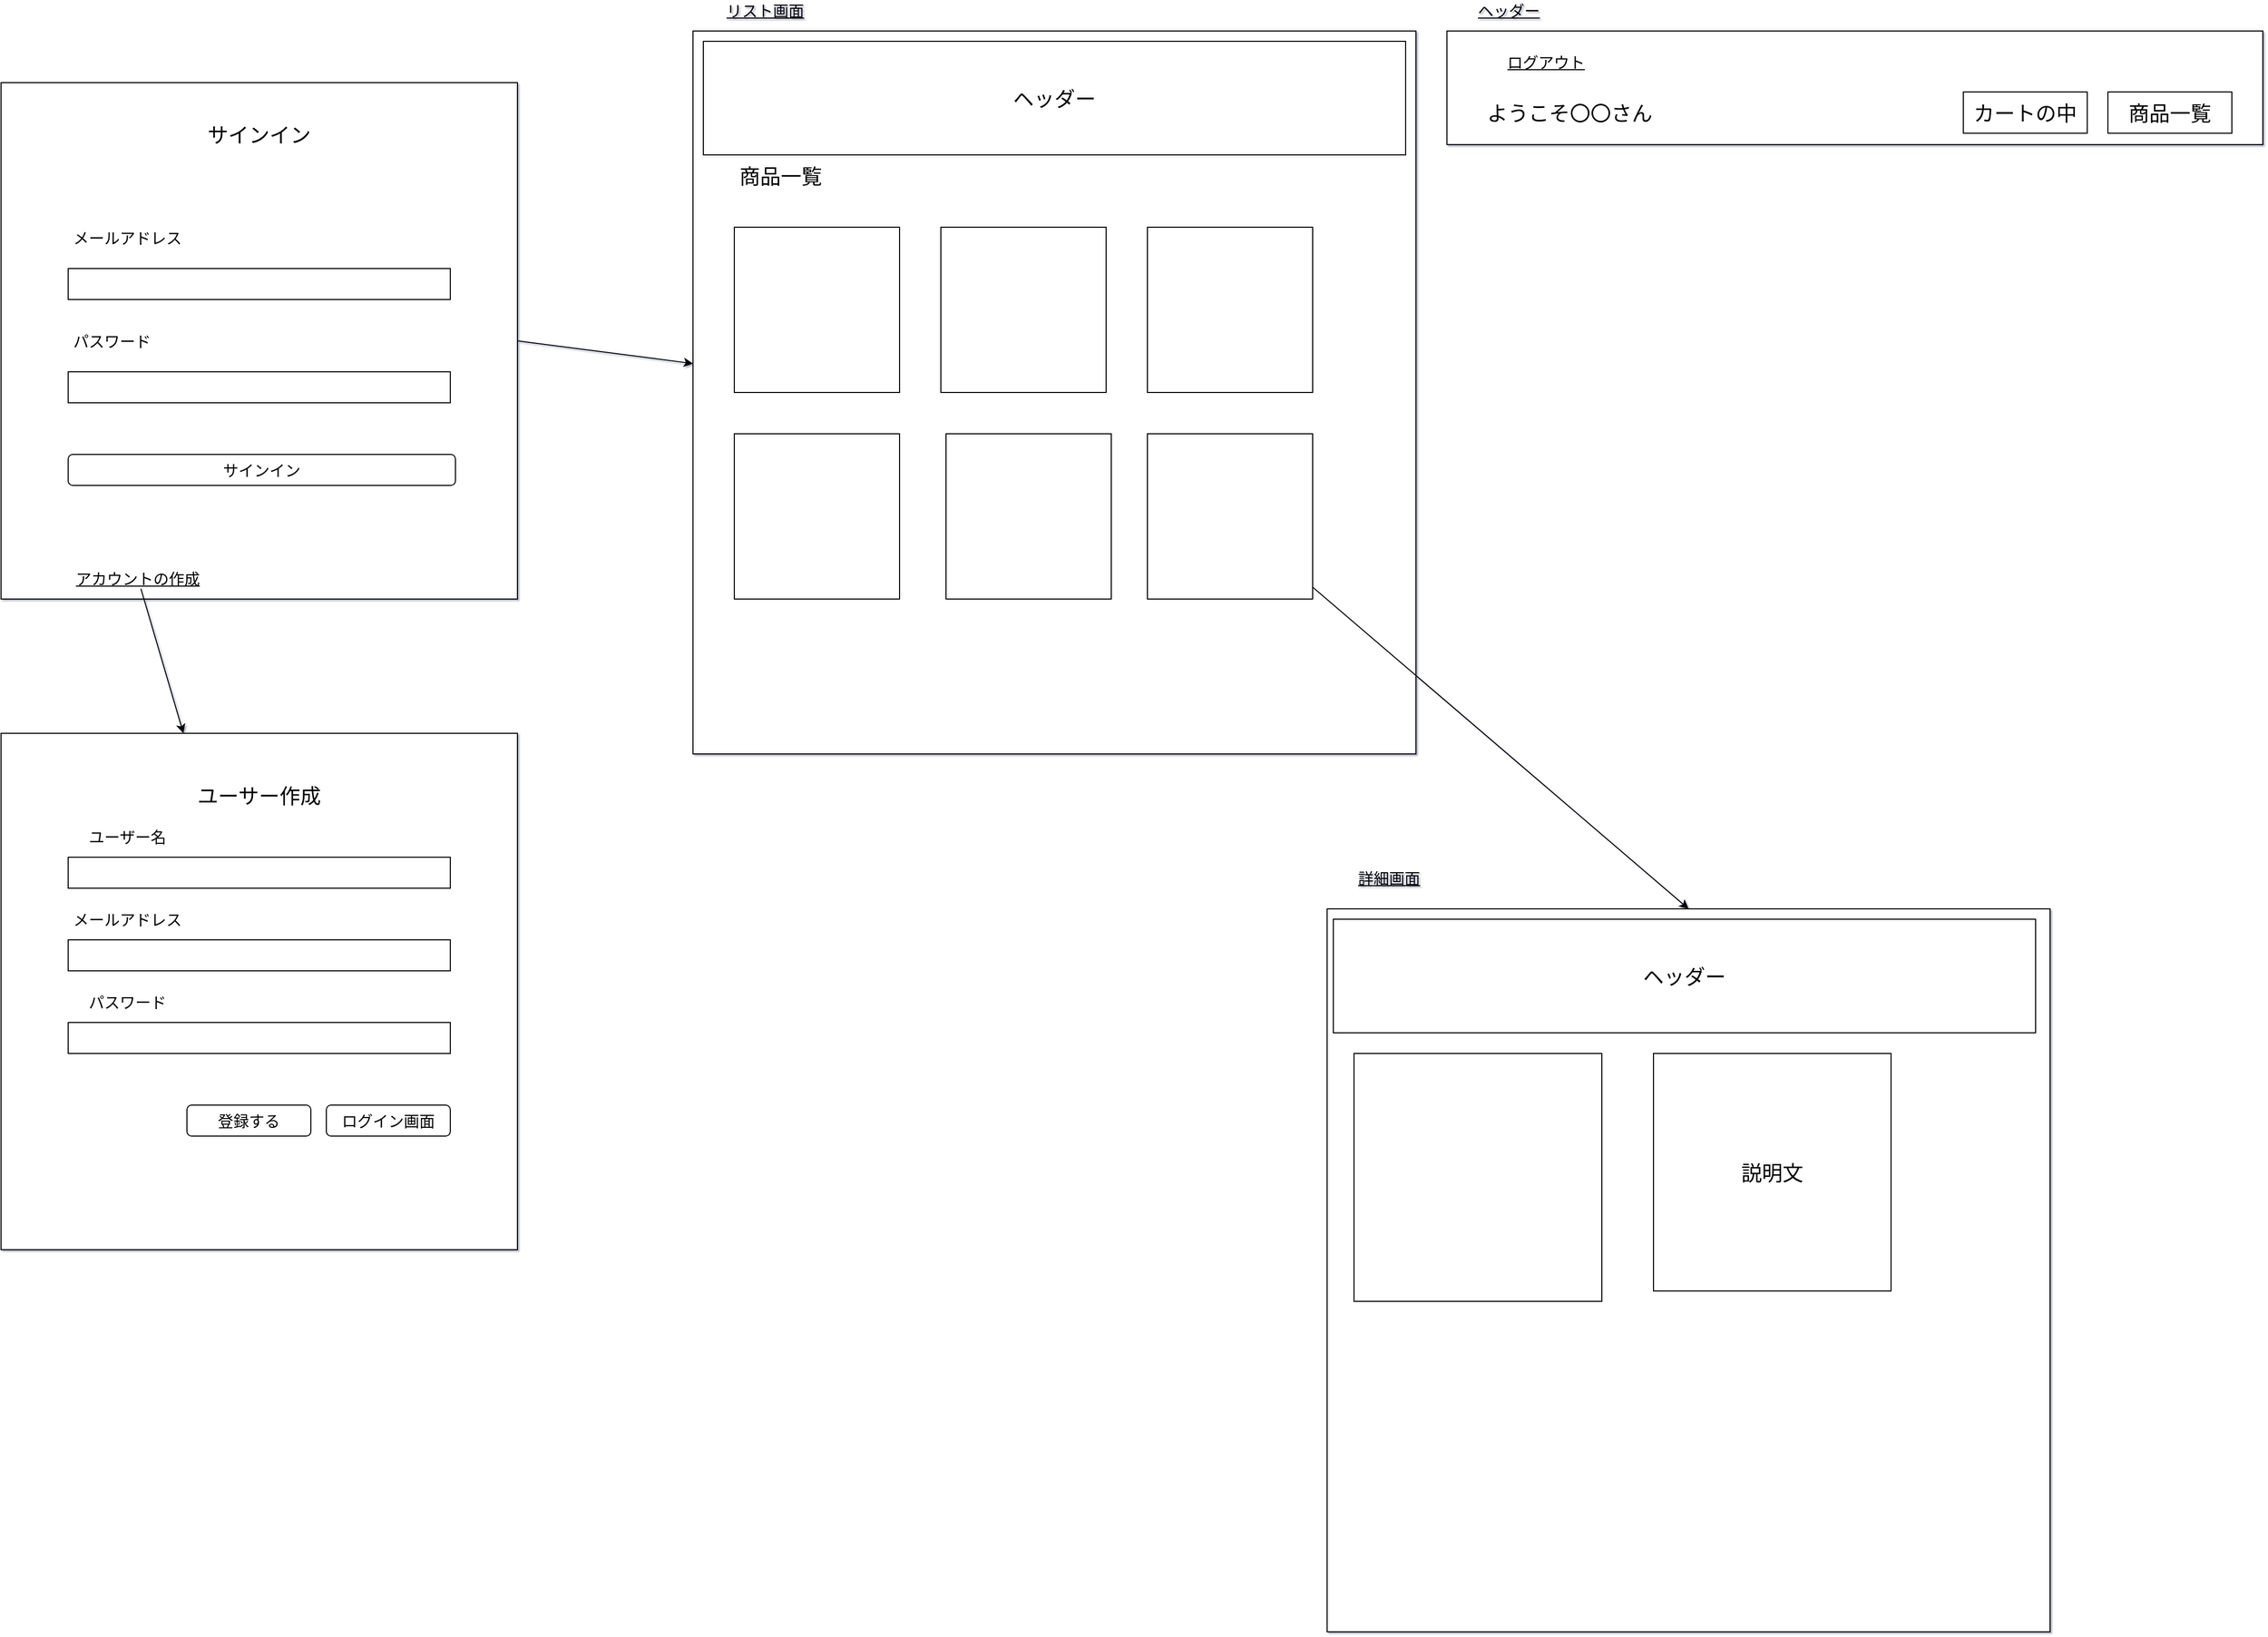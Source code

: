 <mxfile>
    <diagram id="0TR83F8rX_OxBh3qzH_I" name="ログイン画面と一覧画面">
        <mxGraphModel dx="1027" dy="757" grid="1" gridSize="10" guides="1" tooltips="1" connect="1" arrows="1" fold="1" page="1" pageScale="1" pageWidth="1169" pageHeight="827" math="0" shadow="1">
            <root>
                <mxCell id="0"/>
                <mxCell id="1" parent="0"/>
                <mxCell id="2" value="" style="whiteSpace=wrap;html=1;aspect=fixed;" parent="1" vertex="1">
                    <mxGeometry x="120" y="80" width="500" height="500" as="geometry"/>
                </mxCell>
                <mxCell id="5" value="サインイン" style="text;html=1;strokeColor=none;fillColor=none;align=center;verticalAlign=middle;whiteSpace=wrap;rounded=0;fontSize=20;" parent="1" vertex="1">
                    <mxGeometry x="280" y="120" width="180" height="20" as="geometry"/>
                </mxCell>
                <mxCell id="6" value="" style="rounded=0;whiteSpace=wrap;html=1;fontSize=20;" parent="1" vertex="1">
                    <mxGeometry x="185" y="260" width="370" height="30" as="geometry"/>
                </mxCell>
                <mxCell id="8" value="メールアドレス" style="text;html=1;strokeColor=none;fillColor=none;align=center;verticalAlign=middle;whiteSpace=wrap;rounded=0;fontSize=15;labelPosition=center;verticalLabelPosition=middle;" parent="1" vertex="1">
                    <mxGeometry x="185" y="220" width="115" height="20" as="geometry"/>
                </mxCell>
                <mxCell id="9" value="" style="rounded=0;whiteSpace=wrap;html=1;fontSize=20;" parent="1" vertex="1">
                    <mxGeometry x="185" y="360" width="370" height="30" as="geometry"/>
                </mxCell>
                <mxCell id="10" value="パスワード" style="text;html=1;strokeColor=none;fillColor=none;align=center;verticalAlign=middle;whiteSpace=wrap;rounded=0;fontSize=15;labelPosition=center;verticalLabelPosition=middle;" parent="1" vertex="1">
                    <mxGeometry x="185" y="320" width="85" height="20" as="geometry"/>
                </mxCell>
                <mxCell id="11" value="サインイン" style="rounded=1;whiteSpace=wrap;html=1;fontSize=15;" parent="1" vertex="1">
                    <mxGeometry x="185" y="440" width="375" height="30" as="geometry"/>
                </mxCell>
                <mxCell id="12" value="アカウントの作成" style="text;html=1;strokeColor=none;fillColor=none;align=center;verticalAlign=middle;whiteSpace=wrap;rounded=0;fontSize=15;fontStyle=4" parent="1" vertex="1">
                    <mxGeometry x="185" y="550" width="135" height="20" as="geometry"/>
                </mxCell>
                <mxCell id="13" value="" style="whiteSpace=wrap;html=1;aspect=fixed;fontSize=15;" parent="1" vertex="1">
                    <mxGeometry x="790" y="30" width="700" height="700" as="geometry"/>
                </mxCell>
                <mxCell id="14" value="商品一覧" style="text;html=1;strokeColor=none;fillColor=none;align=center;verticalAlign=middle;whiteSpace=wrap;rounded=0;fontSize=20;" parent="1" vertex="1">
                    <mxGeometry x="830" y="160" width="90" height="20" as="geometry"/>
                </mxCell>
                <mxCell id="16" value="" style="whiteSpace=wrap;html=1;aspect=fixed;fontSize=20;" parent="1" vertex="1">
                    <mxGeometry x="830" y="220" width="160" height="160" as="geometry"/>
                </mxCell>
                <mxCell id="17" value="" style="whiteSpace=wrap;html=1;aspect=fixed;fontSize=20;" parent="1" vertex="1">
                    <mxGeometry x="1030" y="220" width="160" height="160" as="geometry"/>
                </mxCell>
                <mxCell id="18" value="" style="whiteSpace=wrap;html=1;aspect=fixed;fontSize=20;" parent="1" vertex="1">
                    <mxGeometry x="1230" y="220" width="160" height="160" as="geometry"/>
                </mxCell>
                <mxCell id="19" value="" style="whiteSpace=wrap;html=1;aspect=fixed;fontSize=20;" parent="1" vertex="1">
                    <mxGeometry x="830" y="420" width="160" height="160" as="geometry"/>
                </mxCell>
                <mxCell id="20" value="" style="whiteSpace=wrap;html=1;aspect=fixed;fontSize=20;" parent="1" vertex="1">
                    <mxGeometry x="1035" y="420" width="160" height="160" as="geometry"/>
                </mxCell>
                <mxCell id="21" value="" style="whiteSpace=wrap;html=1;aspect=fixed;fontSize=20;" parent="1" vertex="1">
                    <mxGeometry x="1230" y="420" width="160" height="160" as="geometry"/>
                </mxCell>
                <mxCell id="28" value="" style="endArrow=classic;html=1;fontSize=15;exitX=1;exitY=0.5;exitDx=0;exitDy=0;entryX=0;entryY=0.46;entryDx=0;entryDy=0;entryPerimeter=0;" parent="1" source="2" target="13" edge="1">
                    <mxGeometry width="50" height="50" relative="1" as="geometry">
                        <mxPoint x="970" y="450" as="sourcePoint"/>
                        <mxPoint x="1020" y="400" as="targetPoint"/>
                    </mxGeometry>
                </mxCell>
                <mxCell id="29" value="" style="whiteSpace=wrap;html=1;aspect=fixed;fontSize=15;" parent="1" vertex="1">
                    <mxGeometry x="1404" y="880" width="700" height="700" as="geometry"/>
                </mxCell>
                <mxCell id="31" value="" style="endArrow=classic;html=1;fontSize=15;entryX=0.5;entryY=0;entryDx=0;entryDy=0;" parent="1" source="21" target="29" edge="1">
                    <mxGeometry width="50" height="50" relative="1" as="geometry">
                        <mxPoint x="1160" y="1050" as="sourcePoint"/>
                        <mxPoint x="1330" y="1072.0" as="targetPoint"/>
                    </mxGeometry>
                </mxCell>
                <mxCell id="32" value="" style="whiteSpace=wrap;html=1;aspect=fixed;fontSize=20;" parent="1" vertex="1">
                    <mxGeometry x="1430" y="1020" width="240" height="240" as="geometry"/>
                </mxCell>
                <mxCell id="35" value="" style="rounded=0;whiteSpace=wrap;html=1;fontSize=20;" parent="1" vertex="1">
                    <mxGeometry x="1520" y="30" width="790" height="110" as="geometry"/>
                </mxCell>
                <mxCell id="36" value="ようこそ〇〇さん" style="text;html=1;strokeColor=none;fillColor=none;align=center;verticalAlign=middle;whiteSpace=wrap;rounded=0;fontSize=20;" parent="1" vertex="1">
                    <mxGeometry x="1524" y="99" width="230" height="20" as="geometry"/>
                </mxCell>
                <mxCell id="37" value="カートの中" style="rounded=0;whiteSpace=wrap;html=1;fontSize=20;" parent="1" vertex="1">
                    <mxGeometry x="2020" y="89" width="120" height="40" as="geometry"/>
                </mxCell>
                <mxCell id="38" value="商品一覧" style="rounded=0;whiteSpace=wrap;html=1;fontSize=20;" parent="1" vertex="1">
                    <mxGeometry x="2160" y="89" width="120" height="40" as="geometry"/>
                </mxCell>
                <mxCell id="39" value="ログアウト" style="text;html=1;strokeColor=none;fillColor=none;align=center;verticalAlign=middle;whiteSpace=wrap;rounded=0;fontSize=15;fontStyle=4" parent="1" vertex="1">
                    <mxGeometry x="1556" y="50" width="120" height="20" as="geometry"/>
                </mxCell>
                <mxCell id="40" value="ヘッダー" style="text;html=1;strokeColor=none;fillColor=none;align=center;verticalAlign=middle;whiteSpace=wrap;rounded=0;fontSize=15;fontStyle=4" parent="1" vertex="1">
                    <mxGeometry x="1520" width="120" height="20" as="geometry"/>
                </mxCell>
                <mxCell id="41" value="ヘッダー" style="rounded=0;whiteSpace=wrap;html=1;fontSize=20;" parent="1" vertex="1">
                    <mxGeometry x="1410" y="890" width="680" height="110" as="geometry"/>
                </mxCell>
                <mxCell id="42" value="ヘッダー" style="rounded=0;whiteSpace=wrap;html=1;fontSize=20;" parent="1" vertex="1">
                    <mxGeometry x="800" y="40" width="680" height="110" as="geometry"/>
                </mxCell>
                <mxCell id="44" value="説明文" style="whiteSpace=wrap;html=1;aspect=fixed;fontSize=20;" parent="1" vertex="1">
                    <mxGeometry x="1720" y="1020" width="230" height="230" as="geometry"/>
                </mxCell>
                <mxCell id="45" value="リスト画面" style="text;html=1;strokeColor=none;fillColor=none;align=center;verticalAlign=middle;whiteSpace=wrap;rounded=0;fontSize=15;fontStyle=4" vertex="1" parent="1">
                    <mxGeometry x="800" width="120" height="20" as="geometry"/>
                </mxCell>
                <mxCell id="46" value="詳細画面" style="text;html=1;strokeColor=none;fillColor=none;align=center;verticalAlign=middle;whiteSpace=wrap;rounded=0;fontSize=15;fontStyle=4" vertex="1" parent="1">
                    <mxGeometry x="1404" y="840" width="120" height="20" as="geometry"/>
                </mxCell>
                <mxCell id="47" value="&lt;span style=&quot;color: rgba(0 , 0 , 0 , 0) ; font-family: monospace ; font-size: 0px&quot;&gt;%3CmxGraphModel%3E%3Croot%3E%3CmxCell%20id%3D%220%22%2F%3E%3CmxCell%20id%3D%221%22%20parent%3D%220%22%2F%3E%3CmxCell%20id%3D%222%22%20value%3D%22%E3%82%B5%E3%82%A4%E3%83%B3%E3%82%A4%E3%83%B3%22%20style%3D%22text%3Bhtml%3D1%3BstrokeColor%3Dnone%3BfillColor%3Dnone%3Balign%3Dcenter%3BverticalAlign%3Dmiddle%3BwhiteSpace%3Dwrap%3Brounded%3D0%3BfontSize%3D20%3B%22%20vertex%3D%221%22%20parent%3D%221%22%3E%3CmxGeometry%20x%3D%22280%22%20y%3D%22120%22%20width%3D%22180%22%20height%3D%2220%22%20as%3D%22geometry%22%2F%3E%3C%2FmxCell%3E%3C%2Froot%3E%3C%2FmxGraphModel%3E&lt;/span&gt;" style="whiteSpace=wrap;html=1;aspect=fixed;" vertex="1" parent="1">
                    <mxGeometry x="120" y="710" width="500" height="500" as="geometry"/>
                </mxCell>
                <mxCell id="48" value="" style="endArrow=classic;html=1;fontSize=15;" edge="1" parent="1" source="12" target="47">
                    <mxGeometry width="50" height="50" relative="1" as="geometry">
                        <mxPoint x="390" y="680" as="sourcePoint"/>
                        <mxPoint x="320" y="610" as="targetPoint"/>
                    </mxGeometry>
                </mxCell>
                <mxCell id="49" value="ユーサー作成" style="text;html=1;strokeColor=none;fillColor=none;align=center;verticalAlign=middle;whiteSpace=wrap;rounded=0;fontSize=20;" vertex="1" parent="1">
                    <mxGeometry x="280" y="760" width="180" height="20" as="geometry"/>
                </mxCell>
                <mxCell id="50" value="ユーザー名" style="text;html=1;strokeColor=none;fillColor=none;align=center;verticalAlign=middle;whiteSpace=wrap;rounded=0;fontSize=15;labelPosition=center;verticalLabelPosition=middle;" vertex="1" parent="1">
                    <mxGeometry x="185" y="800" width="115" height="20" as="geometry"/>
                </mxCell>
                <mxCell id="51" value="" style="rounded=0;whiteSpace=wrap;html=1;fontSize=20;" vertex="1" parent="1">
                    <mxGeometry x="185" y="830" width="370" height="30" as="geometry"/>
                </mxCell>
                <mxCell id="52" value="メールアドレス" style="text;html=1;strokeColor=none;fillColor=none;align=center;verticalAlign=middle;whiteSpace=wrap;rounded=0;fontSize=15;labelPosition=center;verticalLabelPosition=middle;" vertex="1" parent="1">
                    <mxGeometry x="185" y="880" width="115" height="20" as="geometry"/>
                </mxCell>
                <mxCell id="53" value="" style="rounded=0;whiteSpace=wrap;html=1;fontSize=20;" vertex="1" parent="1">
                    <mxGeometry x="185" y="910" width="370" height="30" as="geometry"/>
                </mxCell>
                <mxCell id="54" value="パスワード" style="text;html=1;strokeColor=none;fillColor=none;align=center;verticalAlign=middle;whiteSpace=wrap;rounded=0;fontSize=15;labelPosition=center;verticalLabelPosition=middle;" vertex="1" parent="1">
                    <mxGeometry x="185" y="960" width="115" height="20" as="geometry"/>
                </mxCell>
                <mxCell id="55" value="" style="rounded=0;whiteSpace=wrap;html=1;fontSize=20;" vertex="1" parent="1">
                    <mxGeometry x="185" y="990" width="370" height="30" as="geometry"/>
                </mxCell>
                <mxCell id="57" value="登録する" style="rounded=1;whiteSpace=wrap;html=1;fontSize=15;" vertex="1" parent="1">
                    <mxGeometry x="300" y="1070" width="120" height="30" as="geometry"/>
                </mxCell>
                <mxCell id="58" value="ログイン画面" style="rounded=1;whiteSpace=wrap;html=1;fontSize=15;" vertex="1" parent="1">
                    <mxGeometry x="435" y="1070" width="120" height="30" as="geometry"/>
                </mxCell>
            </root>
        </mxGraphModel>
    </diagram>
</mxfile>